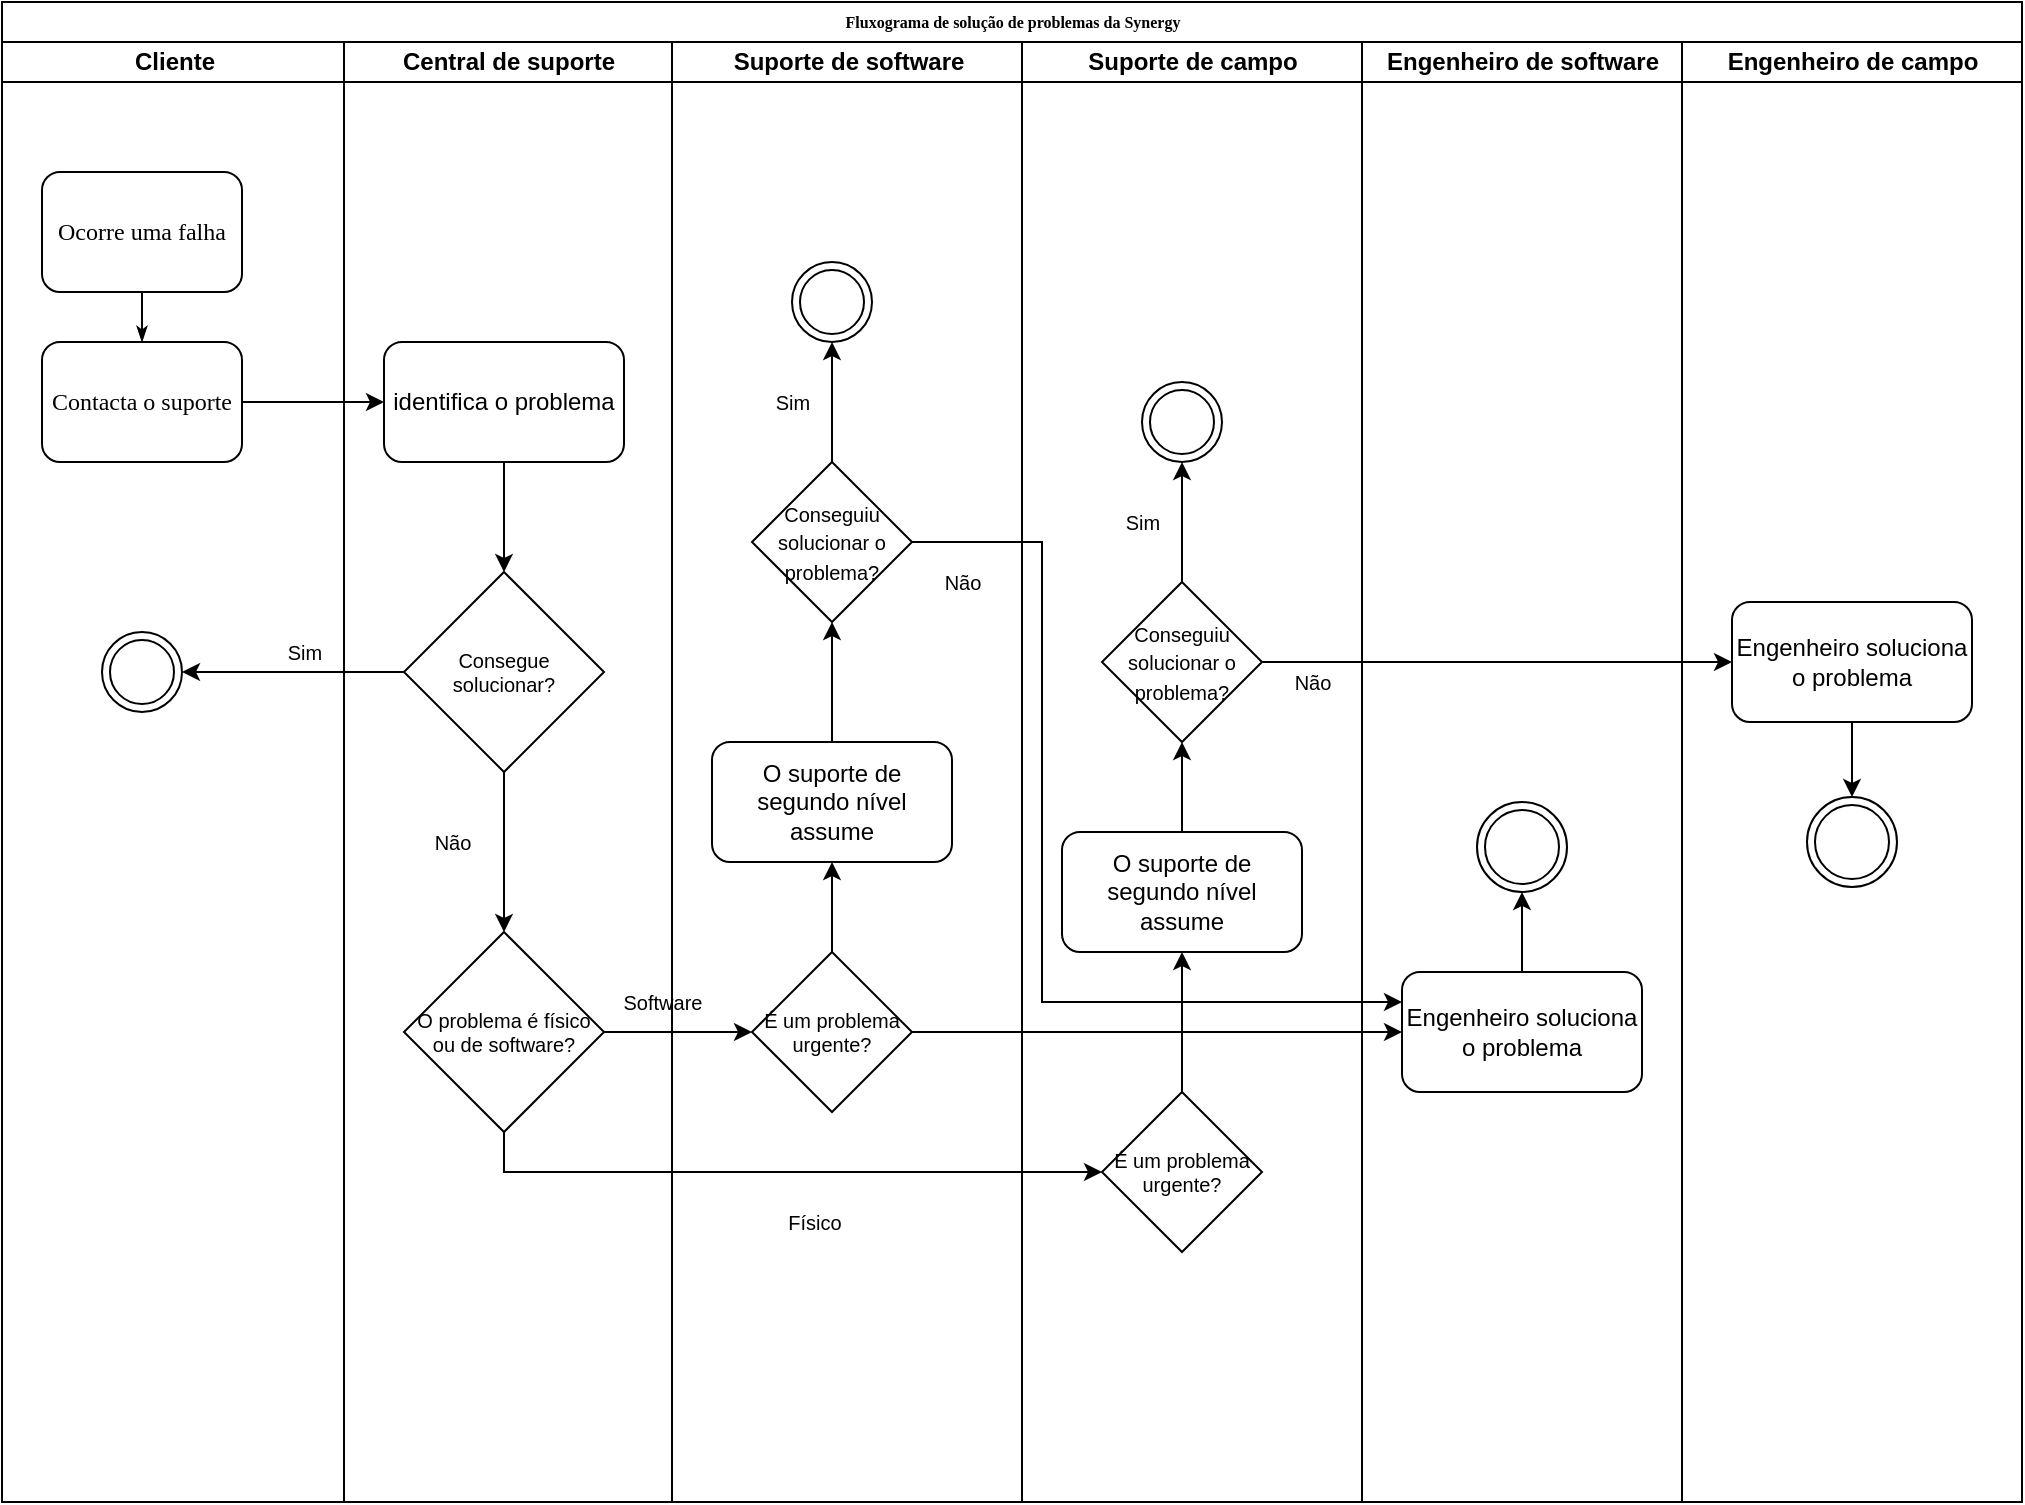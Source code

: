 <mxfile version="13.1.5" type="device"><diagram name="Page-1" id="74e2e168-ea6b-b213-b513-2b3c1d86103e"><mxGraphModel dx="579" dy="317" grid="1" gridSize="10" guides="1" tooltips="1" connect="1" arrows="1" fold="1" page="1" pageScale="1" pageWidth="1100" pageHeight="850" background="#ffffff" math="0" shadow="0"><root><mxCell id="0"/><mxCell id="1" parent="0"/><mxCell id="77e6c97f196da883-1" value="Fluxograma de solução de problemas da Synergy" style="swimlane;html=1;childLayout=stackLayout;startSize=20;rounded=0;shadow=0;labelBackgroundColor=none;strokeWidth=1;fontFamily=Verdana;fontSize=8;align=center;" parent="1" vertex="1"><mxGeometry x="70" y="40" width="1010" height="750" as="geometry"/></mxCell><mxCell id="77e6c97f196da883-2" value="Cliente" style="swimlane;html=1;startSize=20;" parent="77e6c97f196da883-1" vertex="1"><mxGeometry y="20" width="171" height="730" as="geometry"/></mxCell><mxCell id="77e6c97f196da883-11" value="Contacta o suporte" style="rounded=1;whiteSpace=wrap;html=1;shadow=0;labelBackgroundColor=none;strokeWidth=1;fontFamily=Verdana;fontSize=12;align=center;" parent="77e6c97f196da883-2" vertex="1"><mxGeometry x="20" y="150" width="100" height="60" as="geometry"/></mxCell><mxCell id="77e6c97f196da883-8" value="Ocorre uma falha" style="rounded=1;whiteSpace=wrap;html=1;shadow=0;labelBackgroundColor=none;strokeWidth=1;fontFamily=Verdana;fontSize=12;align=center;" parent="77e6c97f196da883-2" vertex="1"><mxGeometry x="20" y="65" width="100" height="60" as="geometry"/></mxCell><mxCell id="77e6c97f196da883-26" style="edgeStyle=orthogonalEdgeStyle;rounded=1;html=1;labelBackgroundColor=none;startArrow=none;startFill=0;startSize=5;endArrow=classicThin;endFill=1;endSize=5;jettySize=auto;orthogonalLoop=1;strokeWidth=1;fontFamily=Verdana;fontSize=8" parent="77e6c97f196da883-2" source="77e6c97f196da883-8" target="77e6c97f196da883-11" edge="1"><mxGeometry relative="1" as="geometry"/></mxCell><mxCell id="A94cc1LXTjVnaMmjm8wW-9" value="" style="ellipse;shape=doubleEllipse;whiteSpace=wrap;html=1;aspect=fixed;fontSize=10;" vertex="1" parent="77e6c97f196da883-2"><mxGeometry x="50" y="295" width="40" height="40" as="geometry"/></mxCell><mxCell id="A94cc1LXTjVnaMmjm8wW-16" value="Sim" style="text;html=1;align=center;verticalAlign=middle;resizable=0;points=[];autosize=1;fontSize=10;" vertex="1" parent="77e6c97f196da883-2"><mxGeometry x="136" y="295" width="30" height="20" as="geometry"/></mxCell><mxCell id="77e6c97f196da883-3" value="Central de suporte" style="swimlane;html=1;startSize=20;" parent="77e6c97f196da883-1" vertex="1"><mxGeometry x="171" y="20" width="164" height="730" as="geometry"/></mxCell><mxCell id="A94cc1LXTjVnaMmjm8wW-17" value="Não" style="text;html=1;align=center;verticalAlign=middle;resizable=0;points=[];autosize=1;fontSize=10;" vertex="1" parent="77e6c97f196da883-3"><mxGeometry x="39" y="390" width="30" height="20" as="geometry"/></mxCell><mxCell id="A94cc1LXTjVnaMmjm8wW-4" value="identifica o problema" style="rounded=1;whiteSpace=wrap;html=1;fontSize=12;" vertex="1" parent="77e6c97f196da883-3"><mxGeometry x="20" y="150" width="120" height="60" as="geometry"/></mxCell><mxCell id="A94cc1LXTjVnaMmjm8wW-6" style="edgeStyle=orthogonalEdgeStyle;rounded=0;orthogonalLoop=1;jettySize=auto;html=1;exitX=0.5;exitY=1;exitDx=0;exitDy=0;fontSize=12;" edge="1" parent="77e6c97f196da883-3" source="A94cc1LXTjVnaMmjm8wW-4" target="A94cc1LXTjVnaMmjm8wW-7"><mxGeometry relative="1" as="geometry"><mxPoint x="79.857" y="270" as="targetPoint"/></mxGeometry></mxCell><mxCell id="A94cc1LXTjVnaMmjm8wW-12" value="" style="edgeStyle=orthogonalEdgeStyle;rounded=0;orthogonalLoop=1;jettySize=auto;html=1;fontSize=10;" edge="1" parent="77e6c97f196da883-3" source="A94cc1LXTjVnaMmjm8wW-7" target="A94cc1LXTjVnaMmjm8wW-11"><mxGeometry relative="1" as="geometry"/></mxCell><mxCell id="A94cc1LXTjVnaMmjm8wW-7" value="Consegue solucionar?" style="rhombus;whiteSpace=wrap;html=1;fontSize=10;" vertex="1" parent="77e6c97f196da883-3"><mxGeometry x="30" y="265" width="100" height="100" as="geometry"/></mxCell><mxCell id="A94cc1LXTjVnaMmjm8wW-11" value="O problema é físico ou de software?" style="rhombus;whiteSpace=wrap;html=1;fontSize=10;" vertex="1" parent="77e6c97f196da883-3"><mxGeometry x="30" y="445" width="100" height="100" as="geometry"/></mxCell><mxCell id="A94cc1LXTjVnaMmjm8wW-18" value="Software" style="text;html=1;align=center;verticalAlign=middle;resizable=0;points=[];autosize=1;fontSize=10;" vertex="1" parent="77e6c97f196da883-3"><mxGeometry x="129" y="470" width="60" height="20" as="geometry"/></mxCell><mxCell id="77e6c97f196da883-4" value="Suporte de software" style="swimlane;html=1;startSize=20;" parent="77e6c97f196da883-1" vertex="1"><mxGeometry x="335" y="20" width="175" height="730" as="geometry"/></mxCell><mxCell id="A94cc1LXTjVnaMmjm8wW-35" value="Sim" style="text;html=1;align=center;verticalAlign=middle;resizable=0;points=[];autosize=1;fontSize=10;" vertex="1" parent="77e6c97f196da883-4"><mxGeometry x="45" y="170" width="30" height="20" as="geometry"/></mxCell><mxCell id="A94cc1LXTjVnaMmjm8wW-34" value="" style="ellipse;shape=doubleEllipse;whiteSpace=wrap;html=1;aspect=fixed;" vertex="1" parent="77e6c97f196da883-4"><mxGeometry x="60" y="110" width="40" height="40" as="geometry"/></mxCell><mxCell id="A94cc1LXTjVnaMmjm8wW-30" value="O suporte de segundo nível assume" style="rounded=1;whiteSpace=wrap;html=1;" vertex="1" parent="77e6c97f196da883-4"><mxGeometry x="19.998" y="350" width="120" height="60" as="geometry"/></mxCell><mxCell id="A94cc1LXTjVnaMmjm8wW-23" value="Físico" style="text;html=1;align=center;verticalAlign=middle;resizable=0;points=[];autosize=1;fontSize=10;" vertex="1" parent="77e6c97f196da883-4"><mxGeometry x="51" y="580" width="40" height="20" as="geometry"/></mxCell><mxCell id="A94cc1LXTjVnaMmjm8wW-26" value="É um problema urgente?" style="rhombus;whiteSpace=wrap;html=1;fontSize=10;" vertex="1" parent="77e6c97f196da883-4"><mxGeometry x="40" y="455" width="80" height="80" as="geometry"/></mxCell><mxCell id="A94cc1LXTjVnaMmjm8wW-29" style="edgeStyle=orthogonalEdgeStyle;rounded=0;orthogonalLoop=1;jettySize=auto;html=1;exitX=0.5;exitY=0;exitDx=0;exitDy=0;fontSize=10;" edge="1" parent="77e6c97f196da883-4" source="A94cc1LXTjVnaMmjm8wW-26" target="A94cc1LXTjVnaMmjm8wW-30"><mxGeometry relative="1" as="geometry"><mxPoint x="80.138" y="410" as="targetPoint"/></mxGeometry></mxCell><mxCell id="A94cc1LXTjVnaMmjm8wW-31" style="edgeStyle=orthogonalEdgeStyle;rounded=0;orthogonalLoop=1;jettySize=auto;html=1;exitX=0.5;exitY=0;exitDx=0;exitDy=0;fontSize=10;" edge="1" parent="77e6c97f196da883-4" source="A94cc1LXTjVnaMmjm8wW-30" target="A94cc1LXTjVnaMmjm8wW-32"><mxGeometry relative="1" as="geometry"><mxPoint x="80.138" y="310" as="targetPoint"/></mxGeometry></mxCell><mxCell id="A94cc1LXTjVnaMmjm8wW-32" value="&lt;font style=&quot;font-size: 10px&quot;&gt;Conseguiu solucionar o problema?&lt;/font&gt;" style="rhombus;whiteSpace=wrap;html=1;" vertex="1" parent="77e6c97f196da883-4"><mxGeometry x="39.998" y="210" width="80" height="80" as="geometry"/></mxCell><mxCell id="A94cc1LXTjVnaMmjm8wW-33" style="edgeStyle=orthogonalEdgeStyle;rounded=0;orthogonalLoop=1;jettySize=auto;html=1;exitX=0.5;exitY=0;exitDx=0;exitDy=0;fontSize=10;" edge="1" parent="77e6c97f196da883-4" source="A94cc1LXTjVnaMmjm8wW-32" target="A94cc1LXTjVnaMmjm8wW-34"><mxGeometry relative="1" as="geometry"><mxPoint x="80.143" y="150" as="targetPoint"/></mxGeometry></mxCell><mxCell id="A94cc1LXTjVnaMmjm8wW-37" value="Não" style="text;html=1;align=center;verticalAlign=middle;resizable=0;points=[];autosize=1;fontSize=10;" vertex="1" parent="77e6c97f196da883-4"><mxGeometry x="130" y="260" width="30" height="20" as="geometry"/></mxCell><mxCell id="77e6c97f196da883-5" value="Suporte de campo" style="swimlane;html=1;startSize=20;" parent="77e6c97f196da883-1" vertex="1"><mxGeometry x="510" y="20" width="170" height="730" as="geometry"/></mxCell><mxCell id="A94cc1LXTjVnaMmjm8wW-43" style="edgeStyle=orthogonalEdgeStyle;rounded=0;orthogonalLoop=1;jettySize=auto;html=1;exitX=0.5;exitY=0;exitDx=0;exitDy=0;entryX=0.5;entryY=1;entryDx=0;entryDy=0;fontSize=10;" edge="1" parent="77e6c97f196da883-5" source="A94cc1LXTjVnaMmjm8wW-40" target="A94cc1LXTjVnaMmjm8wW-42"><mxGeometry relative="1" as="geometry"/></mxCell><mxCell id="A94cc1LXTjVnaMmjm8wW-40" value="É um problema urgente?" style="rhombus;whiteSpace=wrap;html=1;fontSize=10;" vertex="1" parent="77e6c97f196da883-5"><mxGeometry x="40" y="525" width="80" height="80" as="geometry"/></mxCell><mxCell id="A94cc1LXTjVnaMmjm8wW-48" style="edgeStyle=orthogonalEdgeStyle;rounded=0;orthogonalLoop=1;jettySize=auto;html=1;exitX=0.5;exitY=0;exitDx=0;exitDy=0;entryX=0.5;entryY=1;entryDx=0;entryDy=0;fontSize=10;" edge="1" parent="77e6c97f196da883-5" source="A94cc1LXTjVnaMmjm8wW-42" target="A94cc1LXTjVnaMmjm8wW-46"><mxGeometry relative="1" as="geometry"/></mxCell><mxCell id="A94cc1LXTjVnaMmjm8wW-42" value="O suporte de segundo nível assume" style="rounded=1;whiteSpace=wrap;html=1;" vertex="1" parent="77e6c97f196da883-5"><mxGeometry x="19.998" y="395" width="120" height="60" as="geometry"/></mxCell><mxCell id="A94cc1LXTjVnaMmjm8wW-44" value="Sim" style="text;html=1;align=center;verticalAlign=middle;resizable=0;points=[];autosize=1;fontSize=10;" vertex="1" parent="77e6c97f196da883-5"><mxGeometry x="45" y="230" width="30" height="20" as="geometry"/></mxCell><mxCell id="A94cc1LXTjVnaMmjm8wW-47" style="edgeStyle=orthogonalEdgeStyle;rounded=0;orthogonalLoop=1;jettySize=auto;html=1;exitX=0.5;exitY=0;exitDx=0;exitDy=0;fontSize=10;" edge="1" parent="77e6c97f196da883-5" source="A94cc1LXTjVnaMmjm8wW-46" target="A94cc1LXTjVnaMmjm8wW-45"><mxGeometry relative="1" as="geometry"><mxPoint x="-324.857" y="150" as="targetPoint"/></mxGeometry></mxCell><mxCell id="A94cc1LXTjVnaMmjm8wW-46" value="&lt;font style=&quot;font-size: 10px&quot;&gt;Conseguiu solucionar o problema?&lt;/font&gt;" style="rhombus;whiteSpace=wrap;html=1;" vertex="1" parent="77e6c97f196da883-5"><mxGeometry x="39.998" y="270" width="80" height="80" as="geometry"/></mxCell><mxCell id="A94cc1LXTjVnaMmjm8wW-45" value="" style="ellipse;shape=doubleEllipse;whiteSpace=wrap;html=1;aspect=fixed;" vertex="1" parent="77e6c97f196da883-5"><mxGeometry x="60" y="170" width="40" height="40" as="geometry"/></mxCell><mxCell id="A94cc1LXTjVnaMmjm8wW-49" value="Não" style="text;html=1;align=center;verticalAlign=middle;resizable=0;points=[];autosize=1;fontSize=10;" vertex="1" parent="77e6c97f196da883-5"><mxGeometry x="130" y="310" width="30" height="20" as="geometry"/></mxCell><mxCell id="77e6c97f196da883-6" value="Engenheiro de software" style="swimlane;html=1;startSize=20;" parent="77e6c97f196da883-1" vertex="1"><mxGeometry x="680" y="20" width="160" height="730" as="geometry"/></mxCell><mxCell id="A94cc1LXTjVnaMmjm8wW-28" value="Engenheiro soluciona o problema" style="rounded=1;whiteSpace=wrap;html=1;" vertex="1" parent="77e6c97f196da883-6"><mxGeometry x="20.0" y="465" width="120" height="60" as="geometry"/></mxCell><mxCell id="A94cc1LXTjVnaMmjm8wW-38" style="edgeStyle=orthogonalEdgeStyle;rounded=0;orthogonalLoop=1;jettySize=auto;html=1;exitX=0.5;exitY=0;exitDx=0;exitDy=0;fontSize=10;entryX=0.5;entryY=1;entryDx=0;entryDy=0;" edge="1" parent="77e6c97f196da883-6" source="A94cc1LXTjVnaMmjm8wW-28" target="A94cc1LXTjVnaMmjm8wW-39"><mxGeometry relative="1" as="geometry"><mxPoint x="80" y="410" as="targetPoint"/></mxGeometry></mxCell><mxCell id="A94cc1LXTjVnaMmjm8wW-39" value="" style="ellipse;shape=doubleEllipse;whiteSpace=wrap;html=1;aspect=fixed;fontSize=10;" vertex="1" parent="77e6c97f196da883-6"><mxGeometry x="57.5" y="380" width="45" height="45" as="geometry"/></mxCell><mxCell id="77e6c97f196da883-7" value="Engenheiro de campo" style="swimlane;html=1;startSize=20;" parent="77e6c97f196da883-1" vertex="1"><mxGeometry x="840" y="20" width="170" height="730" as="geometry"/></mxCell><mxCell id="A94cc1LXTjVnaMmjm8wW-53" style="edgeStyle=orthogonalEdgeStyle;rounded=0;orthogonalLoop=1;jettySize=auto;html=1;exitX=0.5;exitY=1;exitDx=0;exitDy=0;entryX=0.5;entryY=0;entryDx=0;entryDy=0;fontSize=10;" edge="1" parent="77e6c97f196da883-7" source="A94cc1LXTjVnaMmjm8wW-51" target="A94cc1LXTjVnaMmjm8wW-52"><mxGeometry relative="1" as="geometry"/></mxCell><mxCell id="A94cc1LXTjVnaMmjm8wW-51" value="Engenheiro soluciona o problema" style="rounded=1;whiteSpace=wrap;html=1;" vertex="1" parent="77e6c97f196da883-7"><mxGeometry x="25.0" y="280" width="120" height="60" as="geometry"/></mxCell><mxCell id="A94cc1LXTjVnaMmjm8wW-52" value="" style="ellipse;shape=doubleEllipse;whiteSpace=wrap;html=1;aspect=fixed;fontSize=10;" vertex="1" parent="77e6c97f196da883-7"><mxGeometry x="62.5" y="377.5" width="45" height="45" as="geometry"/></mxCell><mxCell id="A94cc1LXTjVnaMmjm8wW-5" style="edgeStyle=orthogonalEdgeStyle;rounded=0;orthogonalLoop=1;jettySize=auto;html=1;exitX=1;exitY=0.5;exitDx=0;exitDy=0;fontSize=12;" edge="1" parent="77e6c97f196da883-1" source="77e6c97f196da883-11" target="A94cc1LXTjVnaMmjm8wW-4"><mxGeometry relative="1" as="geometry"/></mxCell><mxCell id="A94cc1LXTjVnaMmjm8wW-10" style="edgeStyle=orthogonalEdgeStyle;rounded=0;orthogonalLoop=1;jettySize=auto;html=1;exitX=0;exitY=0.5;exitDx=0;exitDy=0;fontSize=10;" edge="1" parent="77e6c97f196da883-1" source="A94cc1LXTjVnaMmjm8wW-7" target="A94cc1LXTjVnaMmjm8wW-9"><mxGeometry relative="1" as="geometry"/></mxCell><mxCell id="A94cc1LXTjVnaMmjm8wW-20" style="edgeStyle=orthogonalEdgeStyle;rounded=0;orthogonalLoop=1;jettySize=auto;html=1;exitX=1;exitY=0.5;exitDx=0;exitDy=0;fontSize=10;entryX=0;entryY=0.5;entryDx=0;entryDy=0;" edge="1" parent="77e6c97f196da883-1" source="A94cc1LXTjVnaMmjm8wW-11" target="A94cc1LXTjVnaMmjm8wW-26"><mxGeometry relative="1" as="geometry"><mxPoint x="355" y="515" as="targetPoint"/></mxGeometry></mxCell><mxCell id="A94cc1LXTjVnaMmjm8wW-21" style="edgeStyle=orthogonalEdgeStyle;rounded=0;orthogonalLoop=1;jettySize=auto;html=1;exitX=0.5;exitY=1;exitDx=0;exitDy=0;fontSize=10;entryX=0;entryY=0.5;entryDx=0;entryDy=0;" edge="1" parent="77e6c97f196da883-1" source="A94cc1LXTjVnaMmjm8wW-11" target="A94cc1LXTjVnaMmjm8wW-40"><mxGeometry relative="1" as="geometry"><mxPoint x="535" y="595" as="targetPoint"/></mxGeometry></mxCell><mxCell id="A94cc1LXTjVnaMmjm8wW-27" style="edgeStyle=orthogonalEdgeStyle;rounded=0;orthogonalLoop=1;jettySize=auto;html=1;exitX=1;exitY=0.5;exitDx=0;exitDy=0;fontSize=10;" edge="1" parent="77e6c97f196da883-1" source="A94cc1LXTjVnaMmjm8wW-26" target="A94cc1LXTjVnaMmjm8wW-28"><mxGeometry relative="1" as="geometry"><mxPoint x="710" y="515" as="targetPoint"/></mxGeometry></mxCell><mxCell id="A94cc1LXTjVnaMmjm8wW-36" style="edgeStyle=orthogonalEdgeStyle;rounded=0;orthogonalLoop=1;jettySize=auto;html=1;exitX=1;exitY=0.5;exitDx=0;exitDy=0;entryX=0;entryY=0.25;entryDx=0;entryDy=0;fontSize=10;" edge="1" parent="77e6c97f196da883-1" source="A94cc1LXTjVnaMmjm8wW-32" target="A94cc1LXTjVnaMmjm8wW-28"><mxGeometry relative="1" as="geometry"><Array as="points"><mxPoint x="520" y="270"/><mxPoint x="520" y="500"/></Array></mxGeometry></mxCell><mxCell id="A94cc1LXTjVnaMmjm8wW-50" style="edgeStyle=orthogonalEdgeStyle;rounded=0;orthogonalLoop=1;jettySize=auto;html=1;exitX=1;exitY=0.5;exitDx=0;exitDy=0;fontSize=10;entryX=0;entryY=0.5;entryDx=0;entryDy=0;" edge="1" parent="77e6c97f196da883-1" source="A94cc1LXTjVnaMmjm8wW-46" target="A94cc1LXTjVnaMmjm8wW-51"><mxGeometry relative="1" as="geometry"><mxPoint x="880" y="330" as="targetPoint"/></mxGeometry></mxCell></root></mxGraphModel></diagram></mxfile>